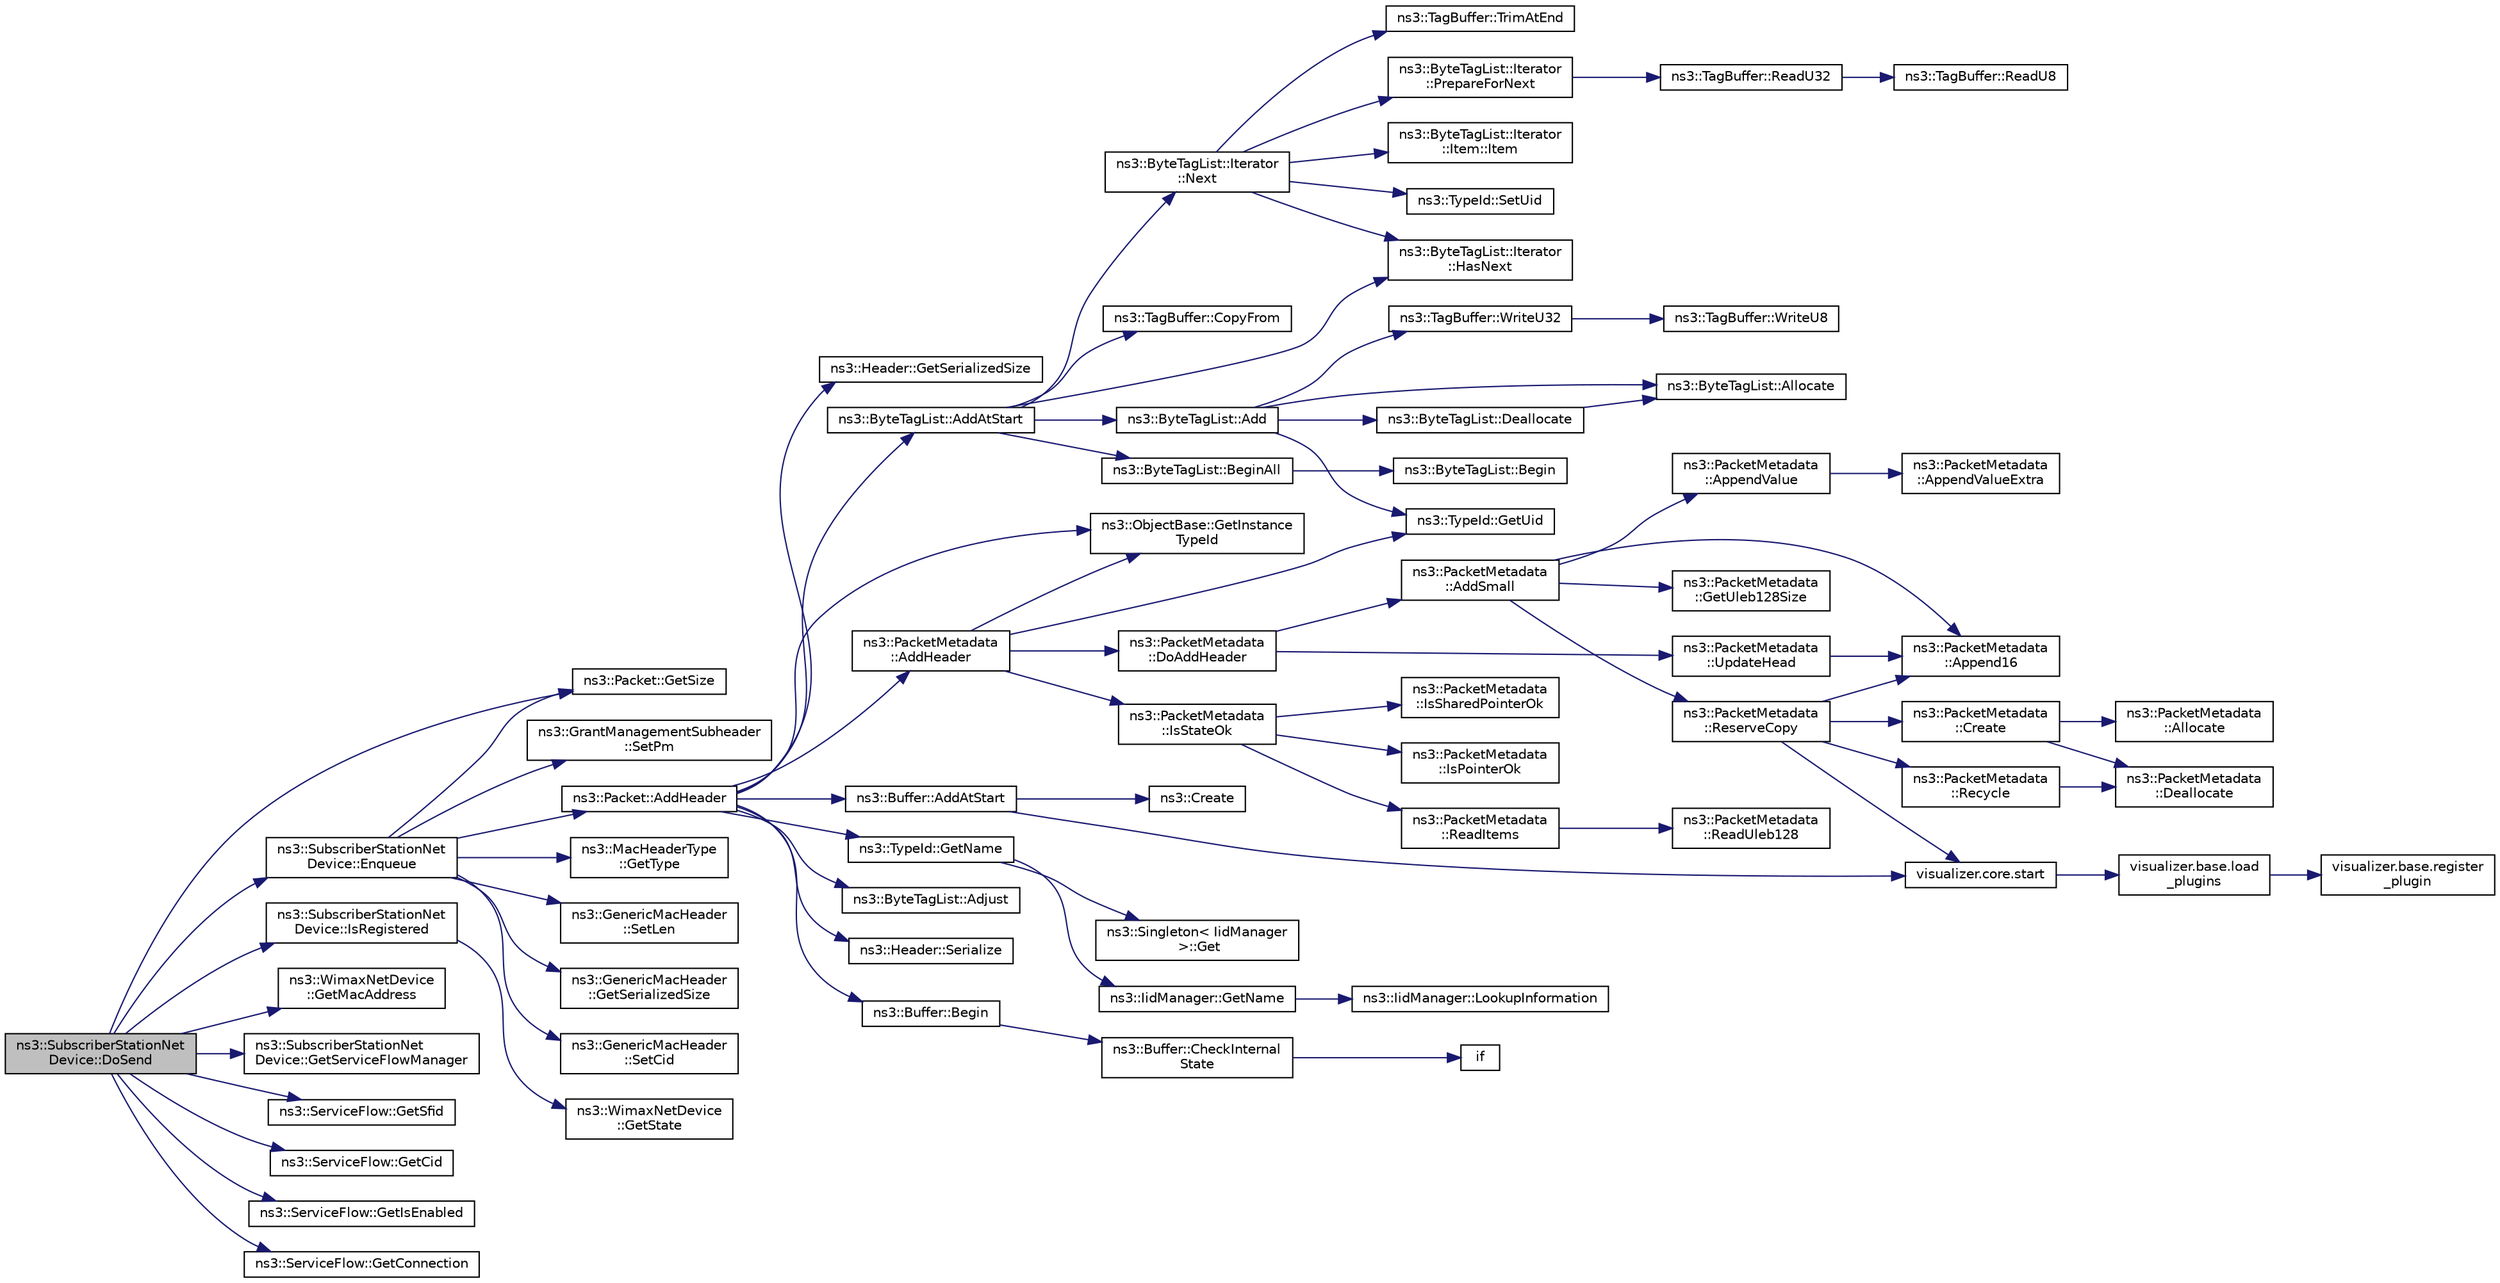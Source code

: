 digraph "ns3::SubscriberStationNetDevice::DoSend"
{
  edge [fontname="Helvetica",fontsize="10",labelfontname="Helvetica",labelfontsize="10"];
  node [fontname="Helvetica",fontsize="10",shape=record];
  rankdir="LR";
  Node1 [label="ns3::SubscriberStationNet\lDevice::DoSend",height=0.2,width=0.4,color="black", fillcolor="grey75", style="filled", fontcolor="black"];
  Node1 -> Node2 [color="midnightblue",fontsize="10",style="solid"];
  Node2 [label="ns3::Packet::GetSize",height=0.2,width=0.4,color="black", fillcolor="white", style="filled",URL="$dd/d7a/classns3_1_1Packet.html#a462855c9929954d4301a4edfe55f4f1c",tooltip="Returns the the size in bytes of the packet (including the zero-filled initial payload). "];
  Node1 -> Node3 [color="midnightblue",fontsize="10",style="solid"];
  Node3 [label="ns3::SubscriberStationNet\lDevice::IsRegistered",height=0.2,width=0.4,color="black", fillcolor="white", style="filled",URL="$d4/de5/classns3_1_1SubscriberStationNetDevice.html#ad88fedaf8b13d09d0c0d9aa0e52dc1b0"];
  Node3 -> Node4 [color="midnightblue",fontsize="10",style="solid"];
  Node4 [label="ns3::WimaxNetDevice\l::GetState",height=0.2,width=0.4,color="black", fillcolor="white", style="filled",URL="$dc/d52/classns3_1_1WimaxNetDevice.html#a4b7a2a630af23ac97b1012d5e5facc9f"];
  Node1 -> Node5 [color="midnightblue",fontsize="10",style="solid"];
  Node5 [label="ns3::WimaxNetDevice\l::GetMacAddress",height=0.2,width=0.4,color="black", fillcolor="white", style="filled",URL="$dc/d52/classns3_1_1WimaxNetDevice.html#aa02eb7f6de9c03f0b8f2e33e3c5b5559"];
  Node1 -> Node6 [color="midnightblue",fontsize="10",style="solid"];
  Node6 [label="ns3::SubscriberStationNet\lDevice::GetServiceFlowManager",height=0.2,width=0.4,color="black", fillcolor="white", style="filled",URL="$d4/de5/classns3_1_1SubscriberStationNetDevice.html#a7ad10073f7d4779df6e87e4a3766701a"];
  Node1 -> Node7 [color="midnightblue",fontsize="10",style="solid"];
  Node7 [label="ns3::ServiceFlow::GetSfid",height=0.2,width=0.4,color="black", fillcolor="white", style="filled",URL="$d7/ded/classns3_1_1ServiceFlow.html#a3ceebc0cc381b944c902abf46804e9a0"];
  Node1 -> Node8 [color="midnightblue",fontsize="10",style="solid"];
  Node8 [label="ns3::ServiceFlow::GetCid",height=0.2,width=0.4,color="black", fillcolor="white", style="filled",URL="$d7/ded/classns3_1_1ServiceFlow.html#aa1fd9d5f4f21db6a3ec1aac8c3e6958d"];
  Node1 -> Node9 [color="midnightblue",fontsize="10",style="solid"];
  Node9 [label="ns3::ServiceFlow::GetIsEnabled",height=0.2,width=0.4,color="black", fillcolor="white", style="filled",URL="$d7/ded/classns3_1_1ServiceFlow.html#a895d8579e2659c13b252890643cca936"];
  Node1 -> Node10 [color="midnightblue",fontsize="10",style="solid"];
  Node10 [label="ns3::SubscriberStationNet\lDevice::Enqueue",height=0.2,width=0.4,color="black", fillcolor="white", style="filled",URL="$d4/de5/classns3_1_1SubscriberStationNetDevice.html#a0a327d87f10438d023569350852a71e7",tooltip="Enqueue a packet into a connection queue. "];
  Node10 -> Node11 [color="midnightblue",fontsize="10",style="solid"];
  Node11 [label="ns3::MacHeaderType\l::GetType",height=0.2,width=0.4,color="black", fillcolor="white", style="filled",URL="$d5/d49/classns3_1_1MacHeaderType.html#aa207fe18499a20663fdb536a46961137"];
  Node10 -> Node12 [color="midnightblue",fontsize="10",style="solid"];
  Node12 [label="ns3::GenericMacHeader\l::SetLen",height=0.2,width=0.4,color="black", fillcolor="white", style="filled",URL="$d1/d60/classns3_1_1GenericMacHeader.html#ad0b87b780d222778c78b783f7f4e5237"];
  Node10 -> Node2 [color="midnightblue",fontsize="10",style="solid"];
  Node10 -> Node13 [color="midnightblue",fontsize="10",style="solid"];
  Node13 [label="ns3::GenericMacHeader\l::GetSerializedSize",height=0.2,width=0.4,color="black", fillcolor="white", style="filled",URL="$d1/d60/classns3_1_1GenericMacHeader.html#a406a3aea98a270418d62587315c50deb"];
  Node10 -> Node14 [color="midnightblue",fontsize="10",style="solid"];
  Node14 [label="ns3::GenericMacHeader\l::SetCid",height=0.2,width=0.4,color="black", fillcolor="white", style="filled",URL="$d1/d60/classns3_1_1GenericMacHeader.html#adb74c3c234787de22682103cba562d83"];
  Node10 -> Node15 [color="midnightblue",fontsize="10",style="solid"];
  Node15 [label="ns3::GrantManagementSubheader\l::SetPm",height=0.2,width=0.4,color="black", fillcolor="white", style="filled",URL="$d8/d91/classns3_1_1GrantManagementSubheader.html#a6995ab99420456e1d5e56da111dc56f5"];
  Node10 -> Node16 [color="midnightblue",fontsize="10",style="solid"];
  Node16 [label="ns3::Packet::AddHeader",height=0.2,width=0.4,color="black", fillcolor="white", style="filled",URL="$dd/d7a/classns3_1_1Packet.html#a465108c595a0bc592095cbcab1832ed8",tooltip="Add header to this packet. "];
  Node16 -> Node17 [color="midnightblue",fontsize="10",style="solid"];
  Node17 [label="ns3::Header::GetSerializedSize",height=0.2,width=0.4,color="black", fillcolor="white", style="filled",URL="$d6/dae/classns3_1_1Header.html#a6ef0497eabc1b1fb0ad42738eb73f934"];
  Node16 -> Node18 [color="midnightblue",fontsize="10",style="solid"];
  Node18 [label="ns3::ObjectBase::GetInstance\lTypeId",height=0.2,width=0.4,color="black", fillcolor="white", style="filled",URL="$d2/dac/classns3_1_1ObjectBase.html#abe5b43a6f5b99a92a4c3122db31f06fb"];
  Node16 -> Node19 [color="midnightblue",fontsize="10",style="solid"];
  Node19 [label="ns3::TypeId::GetName",height=0.2,width=0.4,color="black", fillcolor="white", style="filled",URL="$d6/d11/classns3_1_1TypeId.html#aa3c41c79ae428b3cb396a9c6bb3ef314"];
  Node19 -> Node20 [color="midnightblue",fontsize="10",style="solid"];
  Node20 [label="ns3::Singleton\< IidManager\l \>::Get",height=0.2,width=0.4,color="black", fillcolor="white", style="filled",URL="$d8/d77/classns3_1_1Singleton.html#a80a2cd3c25a27ea72add7a9f7a141ffa"];
  Node19 -> Node21 [color="midnightblue",fontsize="10",style="solid"];
  Node21 [label="ns3::IidManager::GetName",height=0.2,width=0.4,color="black", fillcolor="white", style="filled",URL="$d4/d1c/classns3_1_1IidManager.html#a5d68d0f0f44594dcdec239dbdb5bf53c"];
  Node21 -> Node22 [color="midnightblue",fontsize="10",style="solid"];
  Node22 [label="ns3::IidManager::LookupInformation",height=0.2,width=0.4,color="black", fillcolor="white", style="filled",URL="$d4/d1c/classns3_1_1IidManager.html#a6b1f4ba2815dba27a377e8a8db2384cf"];
  Node16 -> Node23 [color="midnightblue",fontsize="10",style="solid"];
  Node23 [label="ns3::Buffer::AddAtStart",height=0.2,width=0.4,color="black", fillcolor="white", style="filled",URL="$da/d85/classns3_1_1Buffer.html#a8abd8164c3671d3dadc98fc66fade7b1"];
  Node23 -> Node24 [color="midnightblue",fontsize="10",style="solid"];
  Node24 [label="visualizer.core.start",height=0.2,width=0.4,color="black", fillcolor="white", style="filled",URL="$df/d6c/namespacevisualizer_1_1core.html#a2a35e5d8a34af358b508dac8635754e0"];
  Node24 -> Node25 [color="midnightblue",fontsize="10",style="solid"];
  Node25 [label="visualizer.base.load\l_plugins",height=0.2,width=0.4,color="black", fillcolor="white", style="filled",URL="$d4/d39/namespacevisualizer_1_1base.html#ad171497a5ff1afe0a73bedaebf35448f"];
  Node25 -> Node26 [color="midnightblue",fontsize="10",style="solid"];
  Node26 [label="visualizer.base.register\l_plugin",height=0.2,width=0.4,color="black", fillcolor="white", style="filled",URL="$d4/d39/namespacevisualizer_1_1base.html#a6b0ffcff1e17ec4027496f50177e5b9e"];
  Node23 -> Node27 [color="midnightblue",fontsize="10",style="solid"];
  Node27 [label="ns3::Create",height=0.2,width=0.4,color="black", fillcolor="white", style="filled",URL="$d2/df2/group__ptr.html#ga0406dd2d929ceac05ce39d4579fa3e4b"];
  Node16 -> Node28 [color="midnightblue",fontsize="10",style="solid"];
  Node28 [label="ns3::ByteTagList::Adjust",height=0.2,width=0.4,color="black", fillcolor="white", style="filled",URL="$dd/d64/classns3_1_1ByteTagList.html#a1fec06d7e6daaf8039cf2a148e4090f2"];
  Node16 -> Node29 [color="midnightblue",fontsize="10",style="solid"];
  Node29 [label="ns3::ByteTagList::AddAtStart",height=0.2,width=0.4,color="black", fillcolor="white", style="filled",URL="$dd/d64/classns3_1_1ByteTagList.html#acb4563fbe4299c55af41ba7a166b71d5"];
  Node29 -> Node30 [color="midnightblue",fontsize="10",style="solid"];
  Node30 [label="ns3::ByteTagList::BeginAll",height=0.2,width=0.4,color="black", fillcolor="white", style="filled",URL="$dd/d64/classns3_1_1ByteTagList.html#ac4f33846ef6a84a64ede38b2de1564ba",tooltip="Returns an iterator pointing to the very first tag in this list. "];
  Node30 -> Node31 [color="midnightblue",fontsize="10",style="solid"];
  Node31 [label="ns3::ByteTagList::Begin",height=0.2,width=0.4,color="black", fillcolor="white", style="filled",URL="$dd/d64/classns3_1_1ByteTagList.html#acee7b77907ef44826712a630443493e7"];
  Node29 -> Node32 [color="midnightblue",fontsize="10",style="solid"];
  Node32 [label="ns3::ByteTagList::Iterator\l::HasNext",height=0.2,width=0.4,color="black", fillcolor="white", style="filled",URL="$de/dc7/classns3_1_1ByteTagList_1_1Iterator.html#aa1c5eb37f289d0eef8dfaf687498eaec",tooltip="Used to determine if the iterator is at the end of the byteTagList. "];
  Node29 -> Node33 [color="midnightblue",fontsize="10",style="solid"];
  Node33 [label="ns3::ByteTagList::Iterator\l::Next",height=0.2,width=0.4,color="black", fillcolor="white", style="filled",URL="$de/dc7/classns3_1_1ByteTagList_1_1Iterator.html#af521864d800baab1d9c5262f59ce4433",tooltip="Returns the next Item from the ByteTagList. "];
  Node33 -> Node32 [color="midnightblue",fontsize="10",style="solid"];
  Node33 -> Node34 [color="midnightblue",fontsize="10",style="solid"];
  Node34 [label="ns3::ByteTagList::Iterator\l::Item::Item",height=0.2,width=0.4,color="black", fillcolor="white", style="filled",URL="$d5/da6/structns3_1_1ByteTagList_1_1Iterator_1_1Item.html#acbefc31279faa7437e5ee3c88a16d925",tooltip="constructs an item with the given TagBuffer "];
  Node33 -> Node35 [color="midnightblue",fontsize="10",style="solid"];
  Node35 [label="ns3::TypeId::SetUid",height=0.2,width=0.4,color="black", fillcolor="white", style="filled",URL="$d6/d11/classns3_1_1TypeId.html#a85ebe2aebd1cbf13dea9d731e3081481"];
  Node33 -> Node36 [color="midnightblue",fontsize="10",style="solid"];
  Node36 [label="ns3::TagBuffer::TrimAtEnd",height=0.2,width=0.4,color="black", fillcolor="white", style="filled",URL="$d6/ded/classns3_1_1TagBuffer.html#a163314c17e95305cecd202eb0496affa",tooltip="Trim some space from the end. "];
  Node33 -> Node37 [color="midnightblue",fontsize="10",style="solid"];
  Node37 [label="ns3::ByteTagList::Iterator\l::PrepareForNext",height=0.2,width=0.4,color="black", fillcolor="white", style="filled",URL="$de/dc7/classns3_1_1ByteTagList_1_1Iterator.html#afeebeb2923b6d7d908b0868d9e4750e5",tooltip="Prepare the iterator for the next tag. "];
  Node37 -> Node38 [color="midnightblue",fontsize="10",style="solid"];
  Node38 [label="ns3::TagBuffer::ReadU32",height=0.2,width=0.4,color="black", fillcolor="white", style="filled",URL="$d6/ded/classns3_1_1TagBuffer.html#a6b1c1414efc7cf8ea6a3f682c3e27663"];
  Node38 -> Node39 [color="midnightblue",fontsize="10",style="solid"];
  Node39 [label="ns3::TagBuffer::ReadU8",height=0.2,width=0.4,color="black", fillcolor="white", style="filled",URL="$d6/ded/classns3_1_1TagBuffer.html#af424ec7219aed6d9d31d414bf89ae5bd"];
  Node29 -> Node40 [color="midnightblue",fontsize="10",style="solid"];
  Node40 [label="ns3::ByteTagList::Add",height=0.2,width=0.4,color="black", fillcolor="white", style="filled",URL="$dd/d64/classns3_1_1ByteTagList.html#ac970192e923afc561a304d17af4b8a52"];
  Node40 -> Node41 [color="midnightblue",fontsize="10",style="solid"];
  Node41 [label="ns3::ByteTagList::Allocate",height=0.2,width=0.4,color="black", fillcolor="white", style="filled",URL="$dd/d64/classns3_1_1ByteTagList.html#a6a23e438aeb894ea188a0ada84437073",tooltip="Allocate the memory for the ByteTagListData. "];
  Node40 -> Node42 [color="midnightblue",fontsize="10",style="solid"];
  Node42 [label="ns3::ByteTagList::Deallocate",height=0.2,width=0.4,color="black", fillcolor="white", style="filled",URL="$dd/d64/classns3_1_1ByteTagList.html#aebe6943177a3ce90f7fa16188e67f650",tooltip="Deallocates a ByteTagListData. "];
  Node42 -> Node41 [color="midnightblue",fontsize="10",style="solid"];
  Node40 -> Node43 [color="midnightblue",fontsize="10",style="solid"];
  Node43 [label="ns3::TagBuffer::WriteU32",height=0.2,width=0.4,color="black", fillcolor="white", style="filled",URL="$d6/ded/classns3_1_1TagBuffer.html#abbb5049f106100a61e38db498132121d"];
  Node43 -> Node44 [color="midnightblue",fontsize="10",style="solid"];
  Node44 [label="ns3::TagBuffer::WriteU8",height=0.2,width=0.4,color="black", fillcolor="white", style="filled",URL="$d6/ded/classns3_1_1TagBuffer.html#a75098eafbb40382166603f99d1149c0b"];
  Node40 -> Node45 [color="midnightblue",fontsize="10",style="solid"];
  Node45 [label="ns3::TypeId::GetUid",height=0.2,width=0.4,color="black", fillcolor="white", style="filled",URL="$d6/d11/classns3_1_1TypeId.html#acd3e41de6340d06299f4fd63e2ed8da0"];
  Node29 -> Node46 [color="midnightblue",fontsize="10",style="solid"];
  Node46 [label="ns3::TagBuffer::CopyFrom",height=0.2,width=0.4,color="black", fillcolor="white", style="filled",URL="$d6/ded/classns3_1_1TagBuffer.html#afe07a9e117449ff5b5d5857291671349",tooltip="Copy the nternal structure of another TagBuffer. "];
  Node16 -> Node47 [color="midnightblue",fontsize="10",style="solid"];
  Node47 [label="ns3::Header::Serialize",height=0.2,width=0.4,color="black", fillcolor="white", style="filled",URL="$d6/dae/classns3_1_1Header.html#afb61f1aac69ff8349a6bfe521fab5404"];
  Node16 -> Node48 [color="midnightblue",fontsize="10",style="solid"];
  Node48 [label="ns3::Buffer::Begin",height=0.2,width=0.4,color="black", fillcolor="white", style="filled",URL="$da/d85/classns3_1_1Buffer.html#a893d4bf50df13e730b6cd0fda91b967f"];
  Node48 -> Node49 [color="midnightblue",fontsize="10",style="solid"];
  Node49 [label="ns3::Buffer::CheckInternal\lState",height=0.2,width=0.4,color="black", fillcolor="white", style="filled",URL="$da/d85/classns3_1_1Buffer.html#a6202ce7f1ecc1fc7a14cc13017375d14",tooltip="Checks the internal buffer structures consistency. "];
  Node49 -> Node50 [color="midnightblue",fontsize="10",style="solid"];
  Node50 [label="if",height=0.2,width=0.4,color="black", fillcolor="white", style="filled",URL="$d8/d0e/loss__ITU1238_8m.html#a419d895abe1313c35fa353c93802647e"];
  Node16 -> Node51 [color="midnightblue",fontsize="10",style="solid"];
  Node51 [label="ns3::PacketMetadata\l::AddHeader",height=0.2,width=0.4,color="black", fillcolor="white", style="filled",URL="$d1/db1/classns3_1_1PacketMetadata.html#abdce736c4c5f647242f0808c0d2f9249",tooltip="Add an header. "];
  Node51 -> Node52 [color="midnightblue",fontsize="10",style="solid"];
  Node52 [label="ns3::PacketMetadata\l::IsStateOk",height=0.2,width=0.4,color="black", fillcolor="white", style="filled",URL="$d1/db1/classns3_1_1PacketMetadata.html#a208d3163e28704438cdd4d30318e489c",tooltip="Check if the metadata state is ok. "];
  Node52 -> Node53 [color="midnightblue",fontsize="10",style="solid"];
  Node53 [label="ns3::PacketMetadata\l::IsPointerOk",height=0.2,width=0.4,color="black", fillcolor="white", style="filled",URL="$d1/db1/classns3_1_1PacketMetadata.html#acf15fba7d020ebd77591619b5ad273c5",tooltip="Check if the position is valid. "];
  Node52 -> Node54 [color="midnightblue",fontsize="10",style="solid"];
  Node54 [label="ns3::PacketMetadata\l::ReadItems",height=0.2,width=0.4,color="black", fillcolor="white", style="filled",URL="$d1/db1/classns3_1_1PacketMetadata.html#a3719ad2c32313a9a1c74462322e8b517",tooltip="Read items. "];
  Node54 -> Node55 [color="midnightblue",fontsize="10",style="solid"];
  Node55 [label="ns3::PacketMetadata\l::ReadUleb128",height=0.2,width=0.4,color="black", fillcolor="white", style="filled",URL="$d1/db1/classns3_1_1PacketMetadata.html#a7ae75db766a843dbee8960ae8cbf23ee",tooltip="Read a ULEB128 (Unsigned Little Endian Base 128) coded number. "];
  Node52 -> Node56 [color="midnightblue",fontsize="10",style="solid"];
  Node56 [label="ns3::PacketMetadata\l::IsSharedPointerOk",height=0.2,width=0.4,color="black", fillcolor="white", style="filled",URL="$d1/db1/classns3_1_1PacketMetadata.html#ae62c5bb3dce611a0f8c5e9ba3ba8e26e",tooltip="Check if the position is valid. "];
  Node51 -> Node18 [color="midnightblue",fontsize="10",style="solid"];
  Node51 -> Node45 [color="midnightblue",fontsize="10",style="solid"];
  Node51 -> Node57 [color="midnightblue",fontsize="10",style="solid"];
  Node57 [label="ns3::PacketMetadata\l::DoAddHeader",height=0.2,width=0.4,color="black", fillcolor="white", style="filled",URL="$d1/db1/classns3_1_1PacketMetadata.html#ae5ad09674e28733405c49b2655c51a5a",tooltip="Add an header. "];
  Node57 -> Node58 [color="midnightblue",fontsize="10",style="solid"];
  Node58 [label="ns3::PacketMetadata\l::AddSmall",height=0.2,width=0.4,color="black", fillcolor="white", style="filled",URL="$d1/db1/classns3_1_1PacketMetadata.html#a9d74d684e6a7448a6790220c6c8e99f2",tooltip="Add a SmallItem. "];
  Node58 -> Node59 [color="midnightblue",fontsize="10",style="solid"];
  Node59 [label="ns3::PacketMetadata\l::GetUleb128Size",height=0.2,width=0.4,color="black", fillcolor="white", style="filled",URL="$d1/db1/classns3_1_1PacketMetadata.html#a4ea634655d1780a2b4dd9a3ac54c3501",tooltip="Get the ULEB128 (Unsigned Little Endian Base 128) size. "];
  Node58 -> Node60 [color="midnightblue",fontsize="10",style="solid"];
  Node60 [label="ns3::PacketMetadata\l::ReserveCopy",height=0.2,width=0.4,color="black", fillcolor="white", style="filled",URL="$d1/db1/classns3_1_1PacketMetadata.html#a18a4039a86f4c212742f6359849ddfd6",tooltip="Reserve space and make a metadata copy. "];
  Node60 -> Node61 [color="midnightblue",fontsize="10",style="solid"];
  Node61 [label="ns3::PacketMetadata\l::Create",height=0.2,width=0.4,color="black", fillcolor="white", style="filled",URL="$d1/db1/classns3_1_1PacketMetadata.html#a94be0cf01bdfdf5dda7ae0afc475dc2a",tooltip="Create a buffer data storage. "];
  Node61 -> Node62 [color="midnightblue",fontsize="10",style="solid"];
  Node62 [label="ns3::PacketMetadata\l::Deallocate",height=0.2,width=0.4,color="black", fillcolor="white", style="filled",URL="$d1/db1/classns3_1_1PacketMetadata.html#a5284ea0e3b7e0e272ca521cb976431b7",tooltip="Deallocate the buffer memory. "];
  Node61 -> Node63 [color="midnightblue",fontsize="10",style="solid"];
  Node63 [label="ns3::PacketMetadata\l::Allocate",height=0.2,width=0.4,color="black", fillcolor="white", style="filled",URL="$d1/db1/classns3_1_1PacketMetadata.html#a5cb8aff27ae7a4b60c0bc1a743e1cc8a",tooltip="Allocate a buffer data storage. "];
  Node60 -> Node64 [color="midnightblue",fontsize="10",style="solid"];
  Node64 [label="ns3::PacketMetadata\l::Recycle",height=0.2,width=0.4,color="black", fillcolor="white", style="filled",URL="$d1/db1/classns3_1_1PacketMetadata.html#ae4bff0e3145f955d12e75531b0be6b7f",tooltip="Recycle the buffer memory. "];
  Node64 -> Node62 [color="midnightblue",fontsize="10",style="solid"];
  Node60 -> Node24 [color="midnightblue",fontsize="10",style="solid"];
  Node60 -> Node65 [color="midnightblue",fontsize="10",style="solid"];
  Node65 [label="ns3::PacketMetadata\l::Append16",height=0.2,width=0.4,color="black", fillcolor="white", style="filled",URL="$d1/db1/classns3_1_1PacketMetadata.html#ab80adc9c544b0f087715acf15e255707",tooltip="Append a 16-bit value to the buffer. "];
  Node58 -> Node65 [color="midnightblue",fontsize="10",style="solid"];
  Node58 -> Node66 [color="midnightblue",fontsize="10",style="solid"];
  Node66 [label="ns3::PacketMetadata\l::AppendValue",height=0.2,width=0.4,color="black", fillcolor="white", style="filled",URL="$d1/db1/classns3_1_1PacketMetadata.html#a48151488856a00fc7325c3e761b19b97",tooltip="Append a value to the buffer. "];
  Node66 -> Node67 [color="midnightblue",fontsize="10",style="solid"];
  Node67 [label="ns3::PacketMetadata\l::AppendValueExtra",height=0.2,width=0.4,color="black", fillcolor="white", style="filled",URL="$d1/db1/classns3_1_1PacketMetadata.html#a1cac4e4c0f975898b39dc0a8cd7fd4d0",tooltip="Append a value to the buffer - extra. "];
  Node57 -> Node68 [color="midnightblue",fontsize="10",style="solid"];
  Node68 [label="ns3::PacketMetadata\l::UpdateHead",height=0.2,width=0.4,color="black", fillcolor="white", style="filled",URL="$d1/db1/classns3_1_1PacketMetadata.html#a3baa0c324423e6fd600b31858aa4ade9",tooltip="Update the head. "];
  Node68 -> Node65 [color="midnightblue",fontsize="10",style="solid"];
  Node1 -> Node69 [color="midnightblue",fontsize="10",style="solid"];
  Node69 [label="ns3::ServiceFlow::GetConnection",height=0.2,width=0.4,color="black", fillcolor="white", style="filled",URL="$d7/ded/classns3_1_1ServiceFlow.html#a8e4684d79c49ae97a8a442fa4a372703"];
}
